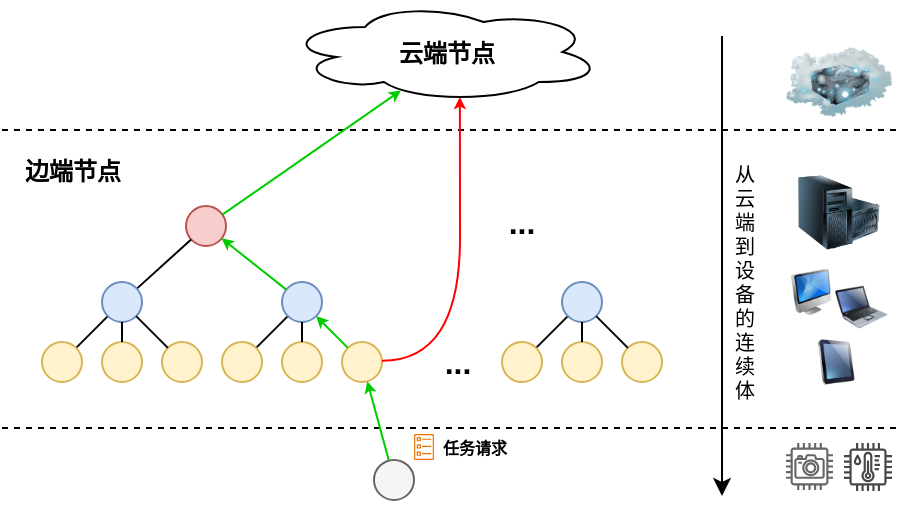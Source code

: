 <mxfile version="26.2.10">
  <diagram name="第 1 页" id="X9mxlo2_q7U3ZF1Sncux">
    <mxGraphModel dx="653" dy="432" grid="1" gridSize="10" guides="1" tooltips="1" connect="1" arrows="1" fold="1" page="1" pageScale="1" pageWidth="827" pageHeight="1169" math="0" shadow="0">
      <root>
        <mxCell id="0" />
        <mxCell id="1" parent="0" />
        <mxCell id="twK5tuVB0HvixW-dnTLF-37" value="" style="endArrow=none;html=1;rounded=0;dashed=1;" parent="1" edge="1">
          <mxGeometry width="50" height="50" relative="1" as="geometry">
            <mxPoint x="360" y="1183" as="sourcePoint" />
            <mxPoint x="810" y="1183" as="targetPoint" />
          </mxGeometry>
        </mxCell>
        <mxCell id="twK5tuVB0HvixW-dnTLF-38" style="rounded=0;orthogonalLoop=1;jettySize=auto;html=1;endArrow=none;startFill=0;" parent="1" source="twK5tuVB0HvixW-dnTLF-39" target="twK5tuVB0HvixW-dnTLF-42" edge="1">
          <mxGeometry relative="1" as="geometry" />
        </mxCell>
        <mxCell id="twK5tuVB0HvixW-dnTLF-39" value="" style="ellipse;whiteSpace=wrap;html=1;aspect=fixed;fillColor=#fff2cc;strokeColor=#d6b656;" parent="1" vertex="1">
          <mxGeometry x="470" y="1140" width="20" height="20" as="geometry" />
        </mxCell>
        <mxCell id="twK5tuVB0HvixW-dnTLF-40" value="" style="ellipse;whiteSpace=wrap;html=1;aspect=fixed;fillColor=#fff2cc;strokeColor=#d6b656;" parent="1" vertex="1">
          <mxGeometry x="500" y="1140" width="20" height="20" as="geometry" />
        </mxCell>
        <mxCell id="twK5tuVB0HvixW-dnTLF-41" value="" style="ellipse;whiteSpace=wrap;html=1;aspect=fixed;fillColor=#fff2cc;strokeColor=#d6b656;" parent="1" vertex="1">
          <mxGeometry x="530" y="1140" width="20" height="20" as="geometry" />
        </mxCell>
        <mxCell id="twK5tuVB0HvixW-dnTLF-42" value="" style="ellipse;whiteSpace=wrap;html=1;aspect=fixed;fillColor=#dae8fc;strokeColor=#6c8ebf;" parent="1" vertex="1">
          <mxGeometry x="500" y="1110" width="20" height="20" as="geometry" />
        </mxCell>
        <mxCell id="twK5tuVB0HvixW-dnTLF-43" style="rounded=0;orthogonalLoop=1;jettySize=auto;html=1;endArrow=none;startFill=0;entryX=0.5;entryY=1;entryDx=0;entryDy=0;" parent="1" source="twK5tuVB0HvixW-dnTLF-40" target="twK5tuVB0HvixW-dnTLF-42" edge="1">
          <mxGeometry relative="1" as="geometry">
            <mxPoint x="478" y="1185" as="sourcePoint" />
            <mxPoint x="512" y="1145" as="targetPoint" />
          </mxGeometry>
        </mxCell>
        <mxCell id="twK5tuVB0HvixW-dnTLF-44" style="rounded=0;orthogonalLoop=1;jettySize=auto;html=1;endArrow=classic;startFill=0;startArrow=none;endFill=1;endSize=3;strokeColor=#00CC00;" parent="1" source="twK5tuVB0HvixW-dnTLF-41" target="twK5tuVB0HvixW-dnTLF-42" edge="1">
          <mxGeometry relative="1" as="geometry">
            <mxPoint x="525" y="1180" as="sourcePoint" />
            <mxPoint x="525" y="1150" as="targetPoint" />
          </mxGeometry>
        </mxCell>
        <mxCell id="twK5tuVB0HvixW-dnTLF-45" value="" style="ellipse;whiteSpace=wrap;html=1;aspect=fixed;fillColor=#f8cecc;strokeColor=#b85450;" parent="1" vertex="1">
          <mxGeometry x="452" y="1072" width="20" height="20" as="geometry" />
        </mxCell>
        <mxCell id="twK5tuVB0HvixW-dnTLF-46" value="&lt;font style=&quot;font-size: 16px;&quot;&gt;&lt;b&gt;...&lt;/b&gt;&lt;/font&gt;" style="text;html=1;align=center;verticalAlign=middle;whiteSpace=wrap;rounded=0;" parent="1" vertex="1">
          <mxGeometry x="590" y="1065" width="60" height="30" as="geometry" />
        </mxCell>
        <mxCell id="twK5tuVB0HvixW-dnTLF-47" style="rounded=0;orthogonalLoop=1;jettySize=auto;html=1;endArrow=none;startFill=0;" parent="1" source="twK5tuVB0HvixW-dnTLF-57" target="twK5tuVB0HvixW-dnTLF-45" edge="1">
          <mxGeometry relative="1" as="geometry">
            <mxPoint x="444.142" y="1065.858" as="sourcePoint" />
            <mxPoint x="427" y="1105" as="targetPoint" />
          </mxGeometry>
        </mxCell>
        <mxCell id="twK5tuVB0HvixW-dnTLF-48" value="" style="endArrow=none;html=1;rounded=0;dashed=1;" parent="1" edge="1">
          <mxGeometry width="50" height="50" relative="1" as="geometry">
            <mxPoint x="360" y="1034" as="sourcePoint" />
            <mxPoint x="810" y="1034" as="targetPoint" />
          </mxGeometry>
        </mxCell>
        <mxCell id="twK5tuVB0HvixW-dnTLF-49" value="" style="ellipse;shape=cloud;whiteSpace=wrap;html=1;" parent="1" vertex="1">
          <mxGeometry x="502" y="970" width="158" height="50" as="geometry" />
        </mxCell>
        <mxCell id="twK5tuVB0HvixW-dnTLF-50" style="rounded=0;orthogonalLoop=1;jettySize=auto;html=1;endArrow=classic;startFill=0;endSize=3;endFill=1;strokeColor=#00CC00;entryX=0.364;entryY=0.884;entryDx=0;entryDy=0;entryPerimeter=0;" parent="1" source="twK5tuVB0HvixW-dnTLF-45" target="twK5tuVB0HvixW-dnTLF-49" edge="1">
          <mxGeometry relative="1" as="geometry">
            <mxPoint x="453" y="1075" as="sourcePoint" />
            <mxPoint x="487" y="1035" as="targetPoint" />
          </mxGeometry>
        </mxCell>
        <mxCell id="twK5tuVB0HvixW-dnTLF-51" value="&lt;font style=&quot;font-size: 16px;&quot;&gt;&lt;b&gt;...&lt;/b&gt;&lt;/font&gt;" style="text;html=1;align=center;verticalAlign=middle;whiteSpace=wrap;rounded=0;" parent="1" vertex="1">
          <mxGeometry x="558" y="1135" width="60" height="30" as="geometry" />
        </mxCell>
        <mxCell id="twK5tuVB0HvixW-dnTLF-52" value="" style="endArrow=classic;html=1;rounded=0;entryX=0.55;entryY=0.95;entryDx=0;entryDy=0;entryPerimeter=0;exitX=1;exitY=0;exitDx=0;exitDy=0;edgeStyle=orthogonalEdgeStyle;curved=1;strokeColor=#FF0000;endSize=3;" parent="1" target="twK5tuVB0HvixW-dnTLF-49" edge="1">
          <mxGeometry width="50" height="50" relative="1" as="geometry">
            <mxPoint x="550.002" y="1149.358" as="sourcePoint" />
            <mxPoint x="634.36" y="960" as="targetPoint" />
            <Array as="points">
              <mxPoint x="589" y="1149" />
              <mxPoint x="589" y="1027" />
            </Array>
          </mxGeometry>
        </mxCell>
        <mxCell id="twK5tuVB0HvixW-dnTLF-53" style="rounded=0;orthogonalLoop=1;jettySize=auto;html=1;endArrow=none;startFill=0;" parent="1" source="twK5tuVB0HvixW-dnTLF-54" target="twK5tuVB0HvixW-dnTLF-57" edge="1">
          <mxGeometry relative="1" as="geometry" />
        </mxCell>
        <mxCell id="twK5tuVB0HvixW-dnTLF-54" value="" style="ellipse;whiteSpace=wrap;html=1;aspect=fixed;fillColor=#fff2cc;strokeColor=#d6b656;" parent="1" vertex="1">
          <mxGeometry x="380" y="1140" width="20" height="20" as="geometry" />
        </mxCell>
        <mxCell id="twK5tuVB0HvixW-dnTLF-55" value="" style="ellipse;whiteSpace=wrap;html=1;aspect=fixed;fillColor=#fff2cc;strokeColor=#d6b656;" parent="1" vertex="1">
          <mxGeometry x="410" y="1140" width="20" height="20" as="geometry" />
        </mxCell>
        <mxCell id="twK5tuVB0HvixW-dnTLF-56" value="" style="ellipse;whiteSpace=wrap;html=1;aspect=fixed;fillColor=#fff2cc;strokeColor=#d6b656;" parent="1" vertex="1">
          <mxGeometry x="440" y="1140" width="20" height="20" as="geometry" />
        </mxCell>
        <mxCell id="twK5tuVB0HvixW-dnTLF-57" value="" style="ellipse;whiteSpace=wrap;html=1;aspect=fixed;fillColor=#dae8fc;strokeColor=#6c8ebf;" parent="1" vertex="1">
          <mxGeometry x="410" y="1110" width="20" height="20" as="geometry" />
        </mxCell>
        <mxCell id="twK5tuVB0HvixW-dnTLF-58" style="rounded=0;orthogonalLoop=1;jettySize=auto;html=1;endArrow=none;startFill=0;entryX=0.5;entryY=1;entryDx=0;entryDy=0;" parent="1" source="twK5tuVB0HvixW-dnTLF-55" target="twK5tuVB0HvixW-dnTLF-57" edge="1">
          <mxGeometry relative="1" as="geometry">
            <mxPoint x="388" y="1185" as="sourcePoint" />
            <mxPoint x="422" y="1145" as="targetPoint" />
          </mxGeometry>
        </mxCell>
        <mxCell id="twK5tuVB0HvixW-dnTLF-59" style="rounded=0;orthogonalLoop=1;jettySize=auto;html=1;endArrow=none;startFill=0;" parent="1" source="twK5tuVB0HvixW-dnTLF-56" target="twK5tuVB0HvixW-dnTLF-57" edge="1">
          <mxGeometry relative="1" as="geometry">
            <mxPoint x="435" y="1180" as="sourcePoint" />
            <mxPoint x="435" y="1150" as="targetPoint" />
          </mxGeometry>
        </mxCell>
        <mxCell id="twK5tuVB0HvixW-dnTLF-60" style="rounded=0;orthogonalLoop=1;jettySize=auto;html=1;endArrow=classic;startFill=0;strokeColor=#00CC00;endFill=1;endSize=3;" parent="1" source="twK5tuVB0HvixW-dnTLF-42" target="twK5tuVB0HvixW-dnTLF-45" edge="1">
          <mxGeometry relative="1" as="geometry">
            <mxPoint x="437" y="1123" as="sourcePoint" />
            <mxPoint x="467" y="1097" as="targetPoint" />
          </mxGeometry>
        </mxCell>
        <mxCell id="twK5tuVB0HvixW-dnTLF-61" style="rounded=0;orthogonalLoop=1;jettySize=auto;html=1;endArrow=none;startFill=0;" parent="1" source="twK5tuVB0HvixW-dnTLF-62" target="twK5tuVB0HvixW-dnTLF-65" edge="1">
          <mxGeometry relative="1" as="geometry" />
        </mxCell>
        <mxCell id="twK5tuVB0HvixW-dnTLF-62" value="" style="ellipse;whiteSpace=wrap;html=1;aspect=fixed;fillColor=#fff2cc;strokeColor=#d6b656;" parent="1" vertex="1">
          <mxGeometry x="610" y="1140" width="20" height="20" as="geometry" />
        </mxCell>
        <mxCell id="twK5tuVB0HvixW-dnTLF-63" value="" style="ellipse;whiteSpace=wrap;html=1;aspect=fixed;fillColor=#fff2cc;strokeColor=#d6b656;" parent="1" vertex="1">
          <mxGeometry x="640" y="1140" width="20" height="20" as="geometry" />
        </mxCell>
        <mxCell id="twK5tuVB0HvixW-dnTLF-64" value="" style="ellipse;whiteSpace=wrap;html=1;aspect=fixed;fillColor=#fff2cc;strokeColor=#d6b656;" parent="1" vertex="1">
          <mxGeometry x="670" y="1140" width="20" height="20" as="geometry" />
        </mxCell>
        <mxCell id="twK5tuVB0HvixW-dnTLF-65" value="" style="ellipse;whiteSpace=wrap;html=1;aspect=fixed;fillColor=#dae8fc;strokeColor=#6c8ebf;" parent="1" vertex="1">
          <mxGeometry x="640" y="1110" width="20" height="20" as="geometry" />
        </mxCell>
        <mxCell id="twK5tuVB0HvixW-dnTLF-66" style="rounded=0;orthogonalLoop=1;jettySize=auto;html=1;endArrow=none;startFill=0;entryX=0.5;entryY=1;entryDx=0;entryDy=0;" parent="1" source="twK5tuVB0HvixW-dnTLF-63" target="twK5tuVB0HvixW-dnTLF-65" edge="1">
          <mxGeometry relative="1" as="geometry">
            <mxPoint x="618" y="1185" as="sourcePoint" />
            <mxPoint x="652" y="1145" as="targetPoint" />
          </mxGeometry>
        </mxCell>
        <mxCell id="twK5tuVB0HvixW-dnTLF-67" style="rounded=0;orthogonalLoop=1;jettySize=auto;html=1;endArrow=none;startFill=0;" parent="1" source="twK5tuVB0HvixW-dnTLF-64" target="twK5tuVB0HvixW-dnTLF-65" edge="1">
          <mxGeometry relative="1" as="geometry">
            <mxPoint x="665" y="1180" as="sourcePoint" />
            <mxPoint x="665" y="1150" as="targetPoint" />
          </mxGeometry>
        </mxCell>
        <mxCell id="twK5tuVB0HvixW-dnTLF-68" style="rounded=0;orthogonalLoop=1;jettySize=auto;html=1;endSize=3;strokeColor=#00CC00;" parent="1" source="twK5tuVB0HvixW-dnTLF-69" target="twK5tuVB0HvixW-dnTLF-41" edge="1">
          <mxGeometry relative="1" as="geometry" />
        </mxCell>
        <mxCell id="twK5tuVB0HvixW-dnTLF-69" value="" style="ellipse;whiteSpace=wrap;html=1;aspect=fixed;fillColor=#f5f5f5;strokeColor=#666666;fontColor=#333333;" parent="1" vertex="1">
          <mxGeometry x="546" y="1198.97" width="20" height="20" as="geometry" />
        </mxCell>
        <mxCell id="twK5tuVB0HvixW-dnTLF-70" value="" style="sketch=0;outlineConnect=0;fontColor=#232F3E;gradientColor=none;fillColor=#ED7100;strokeColor=none;dashed=0;verticalLabelPosition=bottom;verticalAlign=top;align=center;html=1;fontSize=12;fontStyle=0;aspect=fixed;pointerEvents=1;shape=mxgraph.aws4.ecs_task;" parent="1" vertex="1">
          <mxGeometry x="566" y="1186" width="10" height="12.97" as="geometry" />
        </mxCell>
        <mxCell id="twK5tuVB0HvixW-dnTLF-71" value="&lt;font style=&quot;font-size: 8px;&quot;&gt;&lt;b&gt;任务请求&lt;/b&gt;&lt;/font&gt;" style="text;html=1;align=center;verticalAlign=middle;resizable=0;points=[];autosize=1;strokeColor=none;fillColor=none;" parent="1" vertex="1">
          <mxGeometry x="566" y="1177.48" width="60" height="30" as="geometry" />
        </mxCell>
        <mxCell id="twK5tuVB0HvixW-dnTLF-72" value="&lt;b&gt;云端节点&lt;/b&gt;" style="text;html=1;align=center;verticalAlign=middle;resizable=0;points=[];autosize=1;strokeColor=none;fillColor=none;" parent="1" vertex="1">
          <mxGeometry x="547" y="981" width="70" height="30" as="geometry" />
        </mxCell>
        <mxCell id="twK5tuVB0HvixW-dnTLF-73" value="" style="endArrow=classic;html=1;rounded=0;" parent="1" edge="1">
          <mxGeometry width="50" height="50" relative="1" as="geometry">
            <mxPoint x="720" y="987" as="sourcePoint" />
            <mxPoint x="720" y="1217" as="targetPoint" />
          </mxGeometry>
        </mxCell>
        <mxCell id="twK5tuVB0HvixW-dnTLF-74" value="&lt;div style=&quot;line-height: 100%;&quot;&gt;&lt;font style=&quot;font-size: 10px; line-height: 100%;&quot;&gt;从&lt;/font&gt;&lt;div&gt;&lt;font style=&quot;font-size: 10px; line-height: 100%;&quot;&gt;云&lt;/font&gt;&lt;/div&gt;&lt;div&gt;&lt;font style=&quot;font-size: 10px; line-height: 100%;&quot;&gt;端&lt;/font&gt;&lt;/div&gt;&lt;div&gt;&lt;font style=&quot;font-size: 10px; line-height: 100%;&quot;&gt;到&lt;/font&gt;&lt;/div&gt;&lt;div&gt;&lt;font style=&quot;font-size: 10px; line-height: 100%;&quot;&gt;设&lt;/font&gt;&lt;/div&gt;&lt;div&gt;&lt;font style=&quot;font-size: 10px; line-height: 100%;&quot;&gt;备&lt;/font&gt;&lt;/div&gt;&lt;div&gt;&lt;font style=&quot;font-size: 10px; line-height: 100%;&quot;&gt;的&lt;/font&gt;&lt;/div&gt;&lt;div&gt;&lt;font style=&quot;font-size: 10px; line-height: 100%;&quot;&gt;连&lt;/font&gt;&lt;/div&gt;&lt;div&gt;&lt;font style=&quot;font-size: 10px; line-height: 100%;&quot;&gt;续&lt;/font&gt;&lt;/div&gt;&lt;div&gt;&lt;font style=&quot;font-size: 10px; line-height: 100%;&quot;&gt;体&lt;/font&gt;&lt;/div&gt;&lt;/div&gt;" style="text;html=1;align=center;verticalAlign=middle;resizable=0;points=[];autosize=1;strokeColor=none;fillColor=none;" parent="1" vertex="1">
          <mxGeometry x="716" y="1044.48" width="30" height="130" as="geometry" />
        </mxCell>
        <mxCell id="twK5tuVB0HvixW-dnTLF-75" value="" style="image;html=1;image=img/lib/clip_art/networking/Cloud_Server_128x128.png" parent="1" vertex="1">
          <mxGeometry x="752.01" y="990" width="53.18" height="40.52" as="geometry" />
        </mxCell>
        <mxCell id="twK5tuVB0HvixW-dnTLF-76" value="" style="image;html=1;image=img/lib/clip_art/computers/Server_128x128.png" parent="1" vertex="1">
          <mxGeometry x="758.97" y="1065" width="40" height="30" as="geometry" />
        </mxCell>
        <mxCell id="twK5tuVB0HvixW-dnTLF-77" value="" style="image;html=1;image=img/lib/clip_art/computers/Server_Tower_128x128.png" parent="1" vertex="1">
          <mxGeometry x="757.97" y="1056" width="27.34" height="38.33" as="geometry" />
        </mxCell>
        <mxCell id="twK5tuVB0HvixW-dnTLF-78" value="" style="image;html=1;image=img/lib/clip_art/computers/iMac_128x128.png" parent="1" vertex="1">
          <mxGeometry x="754.595" y="1100" width="20" height="30" as="geometry" />
        </mxCell>
        <mxCell id="twK5tuVB0HvixW-dnTLF-79" value="" style="image;html=1;image=img/lib/clip_art/computers/Laptop_128x128.png" parent="1" vertex="1">
          <mxGeometry x="776.595" y="1110" width="26" height="25" as="geometry" />
        </mxCell>
        <mxCell id="twK5tuVB0HvixW-dnTLF-80" value="" style="image;html=1;image=img/lib/clip_art/computers/iPad_128x128.png" parent="1" vertex="1">
          <mxGeometry x="768.215" y="1135" width="18" height="30" as="geometry" />
        </mxCell>
        <mxCell id="twK5tuVB0HvixW-dnTLF-81" value="" style="sketch=0;outlineConnect=0;fontColor=#232F3E;gradientColor=none;fillColor=#666666;strokeColor=none;dashed=0;verticalLabelPosition=bottom;verticalAlign=top;align=center;html=1;fontSize=12;fontStyle=0;aspect=fixed;pointerEvents=1;shape=mxgraph.aws4.camera;" parent="1" vertex="1">
          <mxGeometry x="752.005" y="1190.5" width="23.5" height="23.5" as="geometry" />
        </mxCell>
        <mxCell id="twK5tuVB0HvixW-dnTLF-82" value="" style="sketch=0;outlineConnect=0;fontColor=#232F3E;gradientColor=none;fillColor=#484847;strokeColor=none;dashed=0;verticalLabelPosition=bottom;verticalAlign=top;align=center;html=1;fontSize=12;fontStyle=0;aspect=fixed;pointerEvents=1;shape=mxgraph.aws4.iot_thing_temperature_humidity_sensor;" parent="1" vertex="1">
          <mxGeometry x="781.005" y="1190.5" width="24" height="24" as="geometry" />
        </mxCell>
        <mxCell id="WfUaaC4lYNBdjRh7i4_d-1" value="&lt;b&gt;边端节点&lt;/b&gt;" style="text;html=1;align=center;verticalAlign=middle;resizable=0;points=[];autosize=1;strokeColor=none;fillColor=none;" vertex="1" parent="1">
          <mxGeometry x="360" y="1040" width="70" height="30" as="geometry" />
        </mxCell>
      </root>
    </mxGraphModel>
  </diagram>
</mxfile>
